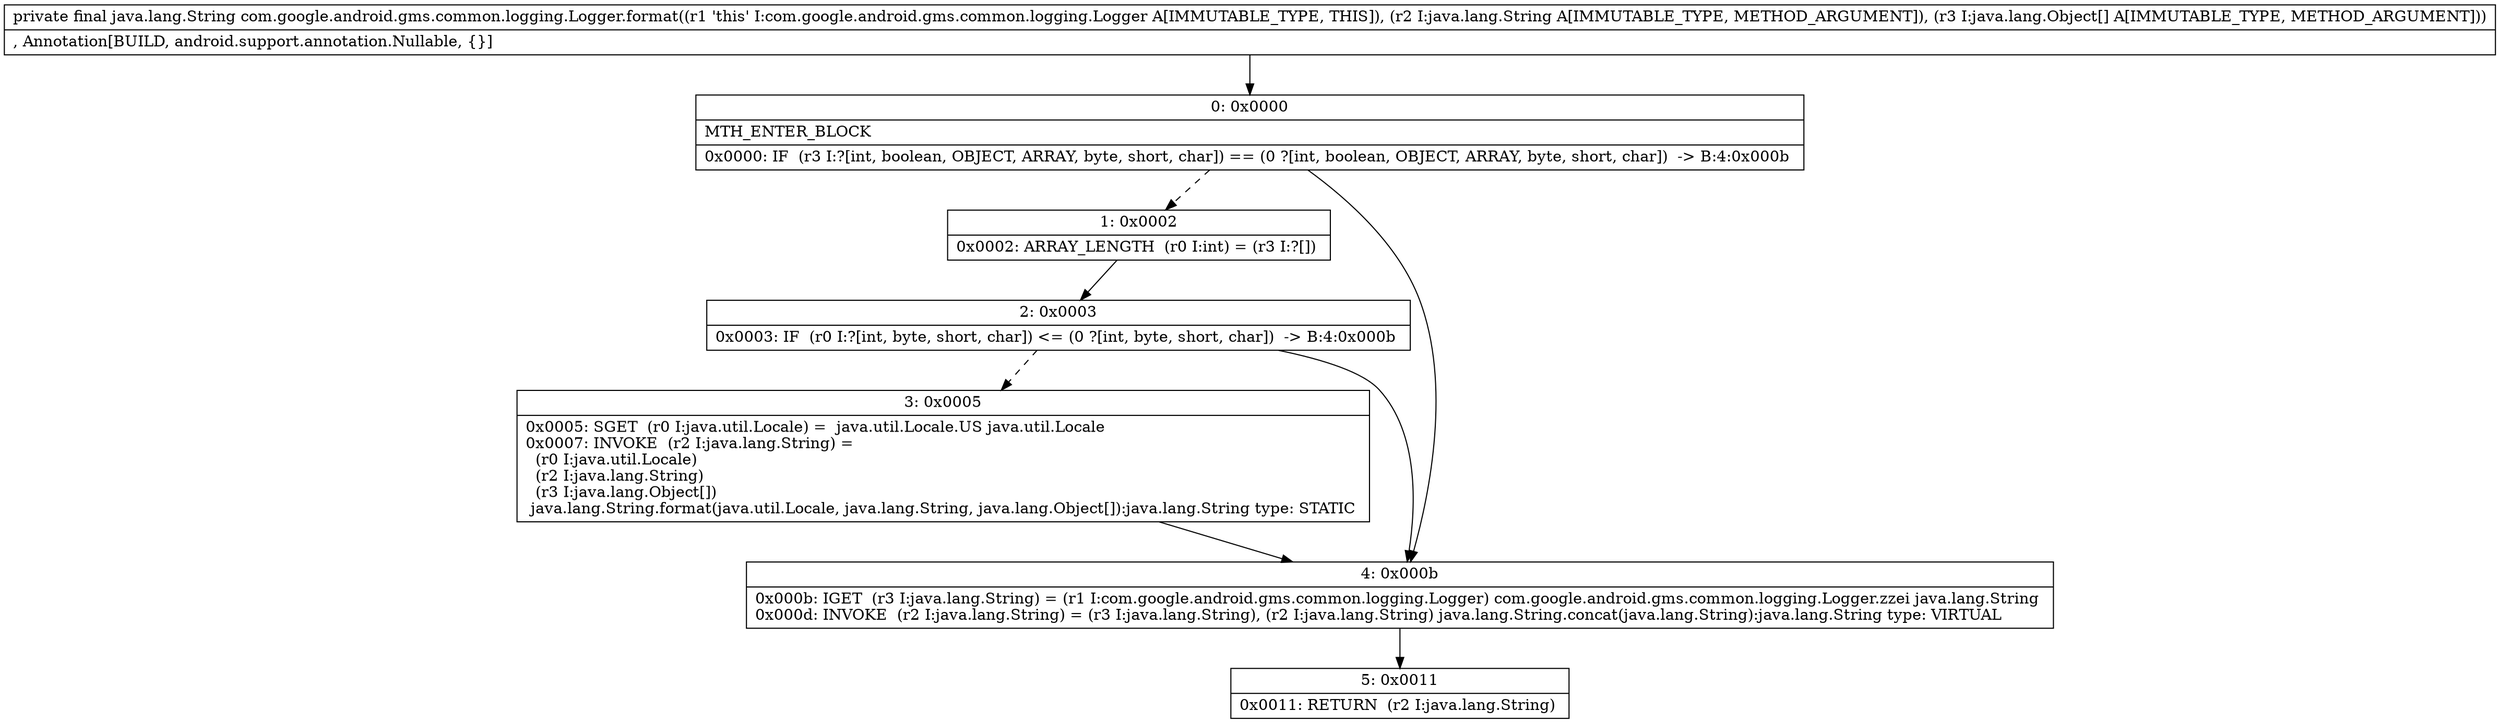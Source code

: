 digraph "CFG forcom.google.android.gms.common.logging.Logger.format(Ljava\/lang\/String;[Ljava\/lang\/Object;)Ljava\/lang\/String;" {
Node_0 [shape=record,label="{0\:\ 0x0000|MTH_ENTER_BLOCK\l|0x0000: IF  (r3 I:?[int, boolean, OBJECT, ARRAY, byte, short, char]) == (0 ?[int, boolean, OBJECT, ARRAY, byte, short, char])  \-\> B:4:0x000b \l}"];
Node_1 [shape=record,label="{1\:\ 0x0002|0x0002: ARRAY_LENGTH  (r0 I:int) = (r3 I:?[]) \l}"];
Node_2 [shape=record,label="{2\:\ 0x0003|0x0003: IF  (r0 I:?[int, byte, short, char]) \<= (0 ?[int, byte, short, char])  \-\> B:4:0x000b \l}"];
Node_3 [shape=record,label="{3\:\ 0x0005|0x0005: SGET  (r0 I:java.util.Locale) =  java.util.Locale.US java.util.Locale \l0x0007: INVOKE  (r2 I:java.lang.String) = \l  (r0 I:java.util.Locale)\l  (r2 I:java.lang.String)\l  (r3 I:java.lang.Object[])\l java.lang.String.format(java.util.Locale, java.lang.String, java.lang.Object[]):java.lang.String type: STATIC \l}"];
Node_4 [shape=record,label="{4\:\ 0x000b|0x000b: IGET  (r3 I:java.lang.String) = (r1 I:com.google.android.gms.common.logging.Logger) com.google.android.gms.common.logging.Logger.zzei java.lang.String \l0x000d: INVOKE  (r2 I:java.lang.String) = (r3 I:java.lang.String), (r2 I:java.lang.String) java.lang.String.concat(java.lang.String):java.lang.String type: VIRTUAL \l}"];
Node_5 [shape=record,label="{5\:\ 0x0011|0x0011: RETURN  (r2 I:java.lang.String) \l}"];
MethodNode[shape=record,label="{private final java.lang.String com.google.android.gms.common.logging.Logger.format((r1 'this' I:com.google.android.gms.common.logging.Logger A[IMMUTABLE_TYPE, THIS]), (r2 I:java.lang.String A[IMMUTABLE_TYPE, METHOD_ARGUMENT]), (r3 I:java.lang.Object[] A[IMMUTABLE_TYPE, METHOD_ARGUMENT]))  | , Annotation[BUILD, android.support.annotation.Nullable, \{\}]\l}"];
MethodNode -> Node_0;
Node_0 -> Node_1[style=dashed];
Node_0 -> Node_4;
Node_1 -> Node_2;
Node_2 -> Node_3[style=dashed];
Node_2 -> Node_4;
Node_3 -> Node_4;
Node_4 -> Node_5;
}

